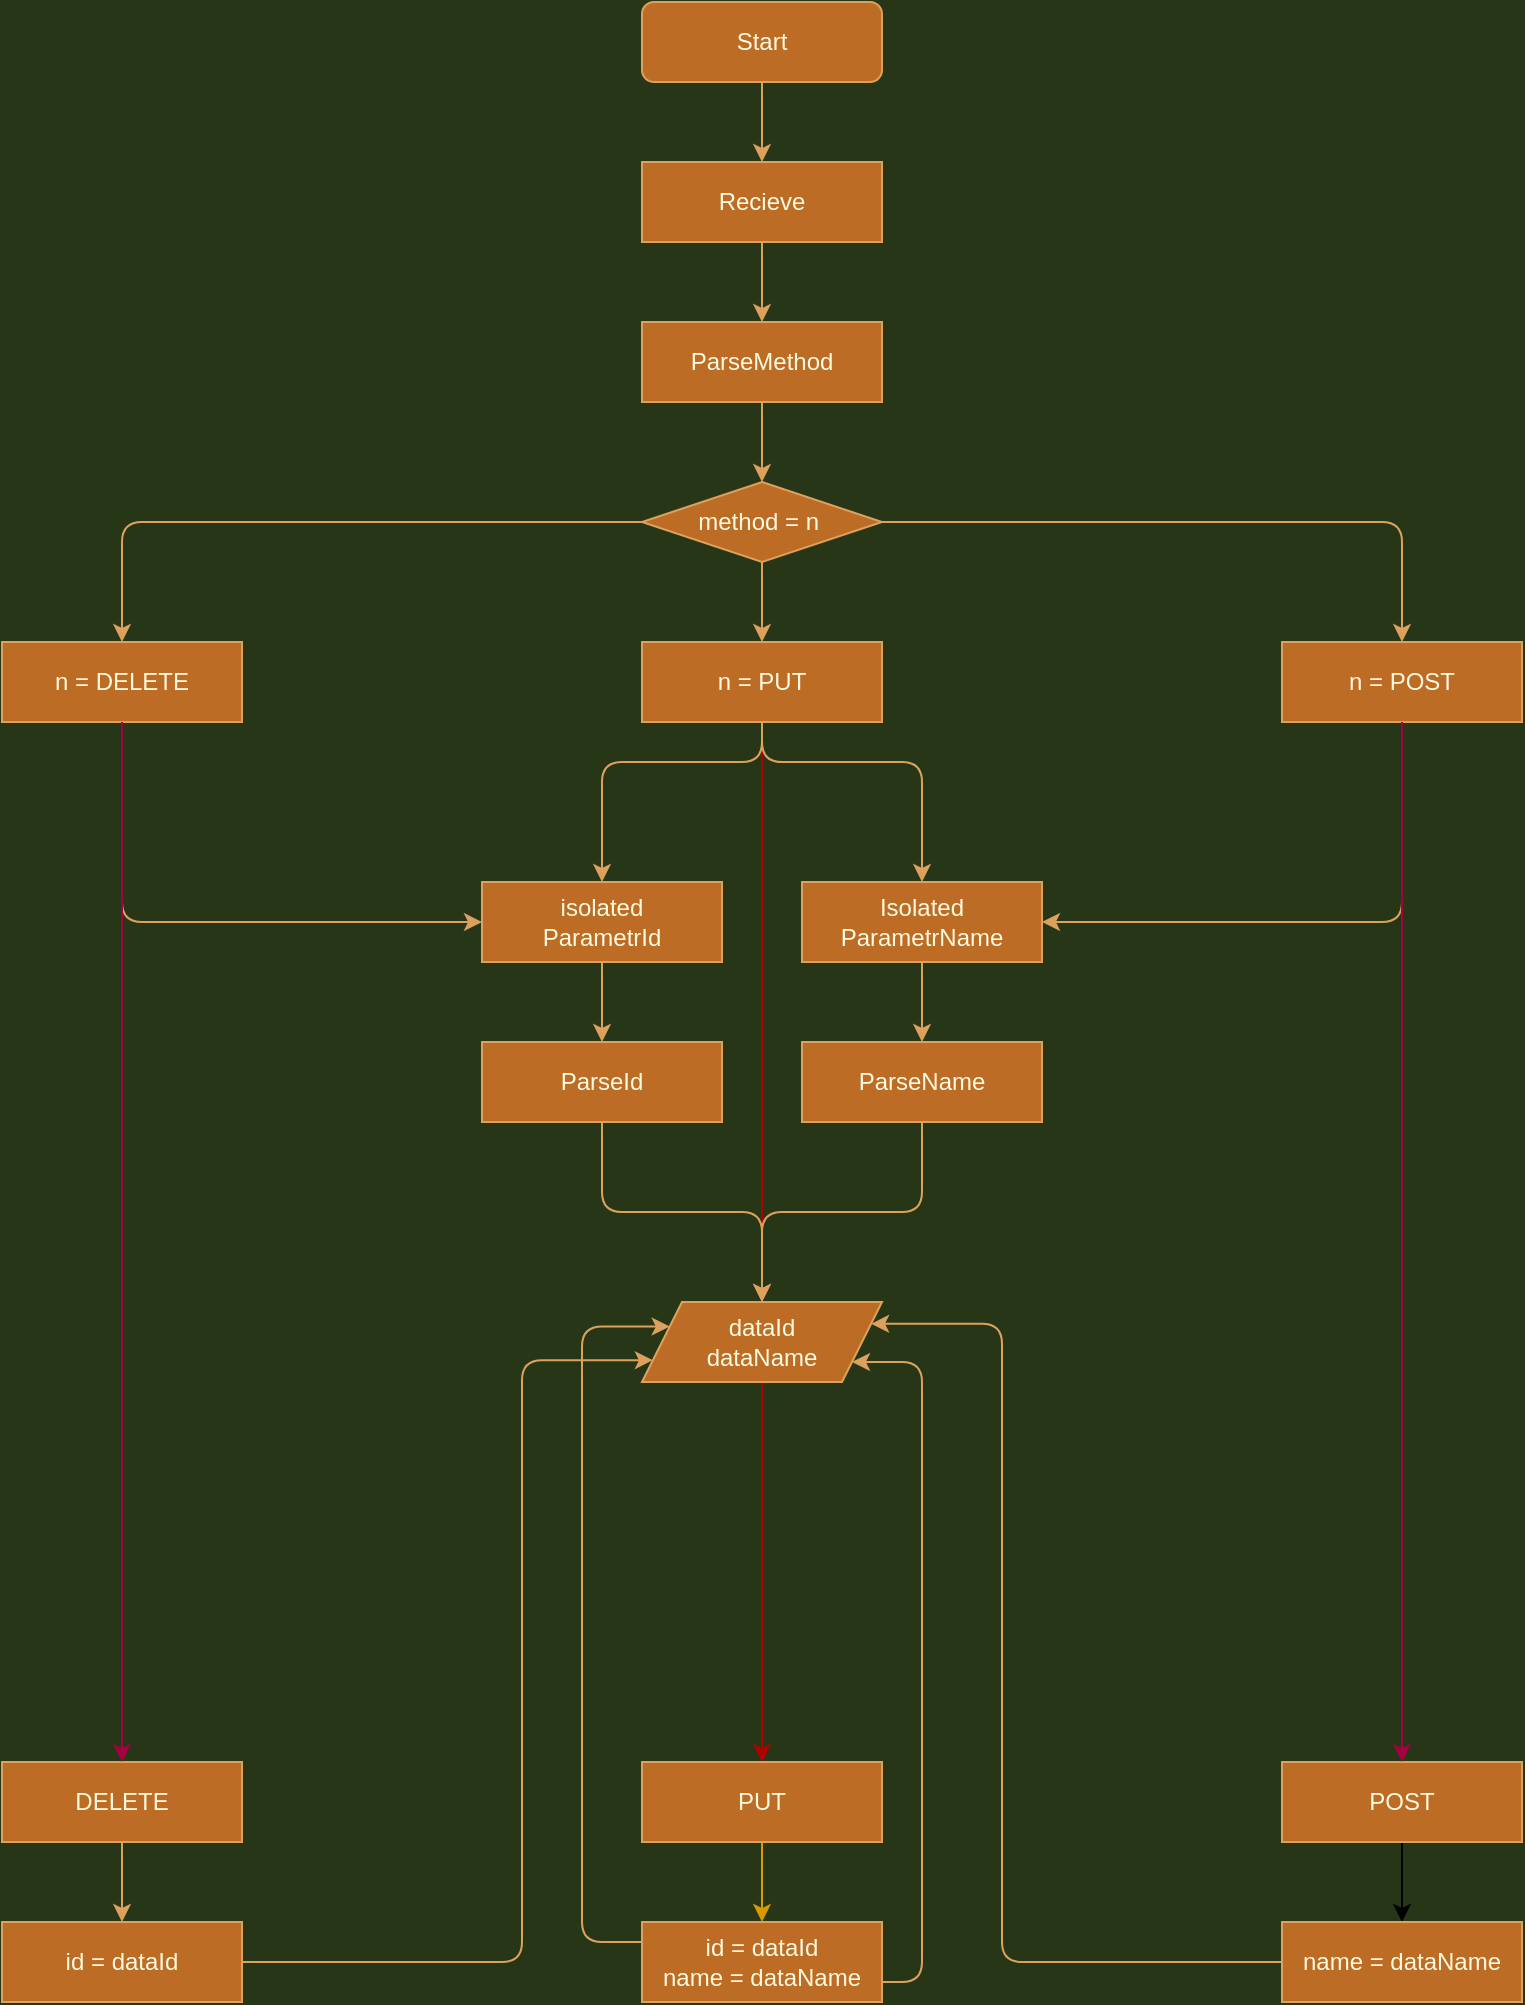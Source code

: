 <mxfile version="13.8.0" type="github">
  <diagram id="6xcXNCe8cQLP_P8vVS-I" name="Page-1">
    <mxGraphModel dx="862" dy="1596" grid="1" gridSize="10" guides="1" tooltips="1" connect="1" arrows="1" fold="1" page="1" pageScale="1" pageWidth="827" pageHeight="1169" background="#283618" math="0" shadow="0">
      <root>
        <mxCell id="0" />
        <mxCell id="1" parent="0" />
        <mxCell id="u4cj8cOvkzB2vAJ4iloq-74" value="" style="edgeStyle=orthogonalEdgeStyle;curved=0;rounded=1;sketch=0;orthogonalLoop=1;jettySize=auto;html=1;strokeColor=#B20000;fillColor=#e51400;fontColor=#FEFAE0;entryX=0.5;entryY=0;entryDx=0;entryDy=0;" parent="1" source="u4cj8cOvkzB2vAJ4iloq-20" target="u4cj8cOvkzB2vAJ4iloq-54" edge="1">
          <mxGeometry relative="1" as="geometry">
            <mxPoint x="420" y="390" as="sourcePoint" />
          </mxGeometry>
        </mxCell>
        <mxCell id="u4cj8cOvkzB2vAJ4iloq-2" value="Start" style="rounded=1;whiteSpace=wrap;html=1;fillColor=#BC6C25;strokeColor=#DDA15E;fontColor=#FEFAE0;" parent="1" vertex="1">
          <mxGeometry x="360" y="-440" width="120" height="40" as="geometry" />
        </mxCell>
        <mxCell id="u4cj8cOvkzB2vAJ4iloq-9" value="" style="endArrow=classic;html=1;strokeColor=#DDA15E;fillColor=#BC6C25;fontColor=#FEFAE0;entryX=0.5;entryY=0;entryDx=0;entryDy=0;" parent="1" source="u4cj8cOvkzB2vAJ4iloq-2" target="u4cj8cOvkzB2vAJ4iloq-10" edge="1">
          <mxGeometry width="50" height="50" relative="1" as="geometry">
            <mxPoint x="380" y="-300" as="sourcePoint" />
            <mxPoint x="414" y="-320" as="targetPoint" />
          </mxGeometry>
        </mxCell>
        <mxCell id="u4cj8cOvkzB2vAJ4iloq-12" value="" style="edgeStyle=orthogonalEdgeStyle;curved=0;rounded=1;sketch=0;orthogonalLoop=1;jettySize=auto;html=1;strokeColor=#DDA15E;fillColor=#BC6C25;fontColor=#FEFAE0;" parent="1" source="u4cj8cOvkzB2vAJ4iloq-10" target="u4cj8cOvkzB2vAJ4iloq-11" edge="1">
          <mxGeometry relative="1" as="geometry" />
        </mxCell>
        <mxCell id="u4cj8cOvkzB2vAJ4iloq-10" value="Recieve&lt;br&gt;" style="rounded=0;whiteSpace=wrap;html=1;sketch=0;strokeColor=#DDA15E;fillColor=#BC6C25;fontColor=#FEFAE0;" parent="1" vertex="1">
          <mxGeometry x="360" y="-360" width="120" height="40" as="geometry" />
        </mxCell>
        <mxCell id="u4cj8cOvkzB2vAJ4iloq-17" value="" style="edgeStyle=orthogonalEdgeStyle;curved=0;rounded=1;sketch=0;orthogonalLoop=1;jettySize=auto;html=1;strokeColor=#DDA15E;fillColor=#BC6C25;fontColor=#FEFAE0;" parent="1" source="u4cj8cOvkzB2vAJ4iloq-11" target="u4cj8cOvkzB2vAJ4iloq-16" edge="1">
          <mxGeometry relative="1" as="geometry" />
        </mxCell>
        <mxCell id="u4cj8cOvkzB2vAJ4iloq-11" value="ParseMethod" style="rounded=0;whiteSpace=wrap;html=1;sketch=0;strokeColor=#DDA15E;fillColor=#BC6C25;fontColor=#FEFAE0;" parent="1" vertex="1">
          <mxGeometry x="360" y="-280" width="120" height="40" as="geometry" />
        </mxCell>
        <mxCell id="u4cj8cOvkzB2vAJ4iloq-13" style="edgeStyle=orthogonalEdgeStyle;curved=0;rounded=1;sketch=0;orthogonalLoop=1;jettySize=auto;html=1;exitX=0.5;exitY=1;exitDx=0;exitDy=0;strokeColor=#DDA15E;fillColor=#BC6C25;fontColor=#FEFAE0;" parent="1" source="u4cj8cOvkzB2vAJ4iloq-10" target="u4cj8cOvkzB2vAJ4iloq-10" edge="1">
          <mxGeometry relative="1" as="geometry" />
        </mxCell>
        <mxCell id="u4cj8cOvkzB2vAJ4iloq-21" value="" style="edgeStyle=orthogonalEdgeStyle;curved=0;rounded=1;sketch=0;orthogonalLoop=1;jettySize=auto;html=1;strokeColor=#DDA15E;fillColor=#BC6C25;fontColor=#FEFAE0;" parent="1" source="u4cj8cOvkzB2vAJ4iloq-16" target="u4cj8cOvkzB2vAJ4iloq-20" edge="1">
          <mxGeometry relative="1" as="geometry" />
        </mxCell>
        <mxCell id="u4cj8cOvkzB2vAJ4iloq-22" style="edgeStyle=orthogonalEdgeStyle;curved=0;rounded=1;sketch=0;orthogonalLoop=1;jettySize=auto;html=1;strokeColor=#DDA15E;fillColor=#BC6C25;fontColor=#FEFAE0;entryX=0.5;entryY=0;entryDx=0;entryDy=0;" parent="1" source="u4cj8cOvkzB2vAJ4iloq-16" target="u4cj8cOvkzB2vAJ4iloq-18" edge="1">
          <mxGeometry relative="1" as="geometry">
            <mxPoint x="100" y="-180" as="targetPoint" />
          </mxGeometry>
        </mxCell>
        <mxCell id="u4cj8cOvkzB2vAJ4iloq-67" style="edgeStyle=orthogonalEdgeStyle;curved=0;rounded=1;sketch=0;orthogonalLoop=1;jettySize=auto;html=1;strokeColor=#DDA15E;fillColor=#BC6C25;fontColor=#FEFAE0;entryX=0.5;entryY=0;entryDx=0;entryDy=0;" parent="1" source="u4cj8cOvkzB2vAJ4iloq-16" target="u4cj8cOvkzB2vAJ4iloq-66" edge="1">
          <mxGeometry relative="1" as="geometry">
            <mxPoint x="740" y="-180" as="targetPoint" />
          </mxGeometry>
        </mxCell>
        <mxCell id="u4cj8cOvkzB2vAJ4iloq-16" value="method = n&amp;nbsp;" style="rhombus;whiteSpace=wrap;html=1;rounded=0;sketch=0;strokeColor=#DDA15E;fillColor=#BC6C25;fontColor=#FEFAE0;" parent="1" vertex="1">
          <mxGeometry x="360" y="-200" width="120" height="40" as="geometry" />
        </mxCell>
        <mxCell id="u4cj8cOvkzB2vAJ4iloq-25" value="" style="edgeStyle=orthogonalEdgeStyle;curved=0;rounded=1;sketch=0;orthogonalLoop=1;jettySize=auto;html=1;strokeColor=#DDA15E;fillColor=#BC6C25;fontColor=#FEFAE0;entryX=0;entryY=0.5;entryDx=0;entryDy=0;exitX=0.5;exitY=1;exitDx=0;exitDy=0;" parent="1" source="u4cj8cOvkzB2vAJ4iloq-18" target="u4cj8cOvkzB2vAJ4iloq-29" edge="1">
          <mxGeometry relative="1" as="geometry">
            <mxPoint x="100" y="20" as="targetPoint" />
          </mxGeometry>
        </mxCell>
        <mxCell id="u4cj8cOvkzB2vAJ4iloq-18" value="n = DELETE" style="rounded=0;whiteSpace=wrap;html=1;sketch=0;strokeColor=#DDA15E;fillColor=#BC6C25;fontColor=#FEFAE0;" parent="1" vertex="1">
          <mxGeometry x="40" y="-120" width="120" height="40" as="geometry" />
        </mxCell>
        <mxCell id="u4cj8cOvkzB2vAJ4iloq-37" value="" style="edgeStyle=orthogonalEdgeStyle;curved=0;rounded=1;sketch=0;orthogonalLoop=1;jettySize=auto;html=1;strokeColor=#DDA15E;fillColor=#BC6C25;fontColor=#FEFAE0;" parent="1" source="u4cj8cOvkzB2vAJ4iloq-20" target="u4cj8cOvkzB2vAJ4iloq-29" edge="1">
          <mxGeometry relative="1" as="geometry">
            <Array as="points">
              <mxPoint x="420" y="-60" />
              <mxPoint x="340" y="-60" />
            </Array>
          </mxGeometry>
        </mxCell>
        <mxCell id="u4cj8cOvkzB2vAJ4iloq-65" style="edgeStyle=orthogonalEdgeStyle;curved=0;rounded=1;sketch=0;orthogonalLoop=1;jettySize=auto;html=1;strokeColor=#DDA15E;fillColor=#BC6C25;fontColor=#FEFAE0;" parent="1" source="u4cj8cOvkzB2vAJ4iloq-20" target="u4cj8cOvkzB2vAJ4iloq-33" edge="1">
          <mxGeometry relative="1" as="geometry">
            <Array as="points">
              <mxPoint x="420" y="-60" />
              <mxPoint x="500" y="-60" />
            </Array>
          </mxGeometry>
        </mxCell>
        <mxCell id="u4cj8cOvkzB2vAJ4iloq-20" value="n = PUT" style="rounded=0;whiteSpace=wrap;html=1;sketch=0;strokeColor=#DDA15E;fillColor=#BC6C25;fontColor=#FEFAE0;" parent="1" vertex="1">
          <mxGeometry x="360" y="-120" width="120" height="40" as="geometry" />
        </mxCell>
        <mxCell id="u4cj8cOvkzB2vAJ4iloq-38" value="" style="edgeStyle=orthogonalEdgeStyle;curved=0;rounded=1;sketch=0;orthogonalLoop=1;jettySize=auto;html=1;strokeColor=#DDA15E;fillColor=#BC6C25;fontColor=#FEFAE0;" parent="1" source="u4cj8cOvkzB2vAJ4iloq-29" target="u4cj8cOvkzB2vAJ4iloq-30" edge="1">
          <mxGeometry relative="1" as="geometry" />
        </mxCell>
        <mxCell id="u4cj8cOvkzB2vAJ4iloq-29" value="isolated&lt;br&gt;ParametrId" style="rounded=0;whiteSpace=wrap;html=1;sketch=0;strokeColor=#DDA15E;fillColor=#BC6C25;fontColor=#FEFAE0;" parent="1" vertex="1">
          <mxGeometry x="280" width="120" height="40" as="geometry" />
        </mxCell>
        <mxCell id="u4cj8cOvkzB2vAJ4iloq-63" value="" style="edgeStyle=orthogonalEdgeStyle;curved=0;rounded=1;sketch=0;orthogonalLoop=1;jettySize=auto;html=1;strokeColor=#DDA15E;fillColor=#BC6C25;fontColor=#FEFAE0;" parent="1" source="u4cj8cOvkzB2vAJ4iloq-30" target="u4cj8cOvkzB2vAJ4iloq-61" edge="1">
          <mxGeometry relative="1" as="geometry" />
        </mxCell>
        <mxCell id="u4cj8cOvkzB2vAJ4iloq-30" value="ParseId" style="rounded=0;whiteSpace=wrap;html=1;sketch=0;strokeColor=#DDA15E;fillColor=#BC6C25;fontColor=#FEFAE0;" parent="1" vertex="1">
          <mxGeometry x="280" y="80" width="120" height="40" as="geometry" />
        </mxCell>
        <mxCell id="u4cj8cOvkzB2vAJ4iloq-60" value="" style="edgeStyle=orthogonalEdgeStyle;curved=0;rounded=1;sketch=0;orthogonalLoop=1;jettySize=auto;html=1;strokeColor=#DDA15E;fillColor=#BC6C25;fontColor=#FEFAE0;" parent="1" source="u4cj8cOvkzB2vAJ4iloq-33" target="u4cj8cOvkzB2vAJ4iloq-34" edge="1">
          <mxGeometry relative="1" as="geometry" />
        </mxCell>
        <mxCell id="u4cj8cOvkzB2vAJ4iloq-33" value="Isolated&lt;br&gt;ParametrName" style="rounded=0;whiteSpace=wrap;html=1;sketch=0;strokeColor=#DDA15E;fillColor=#BC6C25;fontColor=#FEFAE0;" parent="1" vertex="1">
          <mxGeometry x="440" width="120" height="40" as="geometry" />
        </mxCell>
        <mxCell id="u4cj8cOvkzB2vAJ4iloq-34" value="ParseName" style="rounded=0;whiteSpace=wrap;html=1;sketch=0;strokeColor=#DDA15E;fillColor=#BC6C25;fontColor=#FEFAE0;" parent="1" vertex="1">
          <mxGeometry x="440" y="80" width="120" height="40" as="geometry" />
        </mxCell>
        <mxCell id="u4cj8cOvkzB2vAJ4iloq-79" value="" style="edgeStyle=orthogonalEdgeStyle;curved=0;rounded=1;sketch=0;orthogonalLoop=1;jettySize=auto;html=1;strokeColor=#DDA15E;fillColor=#BC6C25;fontColor=#FEFAE0;" parent="1" source="u4cj8cOvkzB2vAJ4iloq-49" target="u4cj8cOvkzB2vAJ4iloq-56" edge="1">
          <mxGeometry relative="1" as="geometry" />
        </mxCell>
        <mxCell id="u4cj8cOvkzB2vAJ4iloq-49" value="DELETE&lt;br&gt;" style="rounded=0;whiteSpace=wrap;html=1;sketch=0;strokeColor=#DDA15E;fillColor=#BC6C25;fontColor=#FEFAE0;" parent="1" vertex="1">
          <mxGeometry x="40" y="440" width="120" height="40" as="geometry" />
        </mxCell>
        <mxCell id="oNktxfxEN7Iew2t3d9rl-12" value="" style="edgeStyle=orthogonalEdgeStyle;rounded=0;orthogonalLoop=1;jettySize=auto;html=1;fillColor=#ffe6cc;strokeColor=#d79b00;" edge="1" parent="1" source="u4cj8cOvkzB2vAJ4iloq-54" target="u4cj8cOvkzB2vAJ4iloq-84">
          <mxGeometry relative="1" as="geometry" />
        </mxCell>
        <mxCell id="u4cj8cOvkzB2vAJ4iloq-54" value="PUT" style="rounded=0;whiteSpace=wrap;html=1;sketch=0;strokeColor=#DDA15E;fillColor=#BC6C25;fontColor=#FEFAE0;" parent="1" vertex="1">
          <mxGeometry x="360" y="440" width="120" height="40" as="geometry" />
        </mxCell>
        <mxCell id="oNktxfxEN7Iew2t3d9rl-8" value="" style="edgeStyle=orthogonalEdgeStyle;rounded=0;orthogonalLoop=1;jettySize=auto;html=1;" edge="1" parent="1" source="u4cj8cOvkzB2vAJ4iloq-55" target="u4cj8cOvkzB2vAJ4iloq-82">
          <mxGeometry relative="1" as="geometry" />
        </mxCell>
        <mxCell id="u4cj8cOvkzB2vAJ4iloq-55" value="POST" style="rounded=0;whiteSpace=wrap;html=1;sketch=0;strokeColor=#DDA15E;fillColor=#BC6C25;fontColor=#FEFAE0;" parent="1" vertex="1">
          <mxGeometry x="680" y="440" width="120" height="40" as="geometry" />
        </mxCell>
        <mxCell id="u4cj8cOvkzB2vAJ4iloq-80" style="edgeStyle=orthogonalEdgeStyle;curved=0;rounded=1;sketch=0;orthogonalLoop=1;jettySize=auto;html=1;strokeColor=#DDA15E;fillColor=#BC6C25;fontColor=#FEFAE0;entryX=0;entryY=0.75;entryDx=0;entryDy=0;" parent="1" source="u4cj8cOvkzB2vAJ4iloq-56" target="u4cj8cOvkzB2vAJ4iloq-61" edge="1">
          <mxGeometry relative="1" as="geometry">
            <mxPoint x="320" y="238" as="targetPoint" />
            <Array as="points">
              <mxPoint x="300" y="540" />
              <mxPoint x="300" y="239" />
            </Array>
          </mxGeometry>
        </mxCell>
        <mxCell id="u4cj8cOvkzB2vAJ4iloq-56" value="id = dataId" style="rounded=0;whiteSpace=wrap;html=1;sketch=0;strokeColor=#DDA15E;fillColor=#BC6C25;fontColor=#FEFAE0;" parent="1" vertex="1">
          <mxGeometry x="40" y="520" width="120" height="40" as="geometry" />
        </mxCell>
        <mxCell id="u4cj8cOvkzB2vAJ4iloq-61" value="dataId&lt;br&gt;dataName" style="shape=parallelogram;perimeter=parallelogramPerimeter;whiteSpace=wrap;html=1;fixedSize=1;rounded=0;sketch=0;strokeColor=#DDA15E;fillColor=#BC6C25;fontColor=#FEFAE0;" parent="1" vertex="1">
          <mxGeometry x="360" y="210" width="120" height="40" as="geometry" />
        </mxCell>
        <mxCell id="u4cj8cOvkzB2vAJ4iloq-62" value="" style="edgeStyle=orthogonalEdgeStyle;curved=0;rounded=1;sketch=0;orthogonalLoop=1;jettySize=auto;html=1;strokeColor=#DDA15E;fillColor=#BC6C25;fontColor=#FEFAE0;" parent="1" source="u4cj8cOvkzB2vAJ4iloq-34" target="u4cj8cOvkzB2vAJ4iloq-61" edge="1">
          <mxGeometry relative="1" as="geometry">
            <mxPoint x="440" y="60" as="sourcePoint" />
            <mxPoint x="420" y="320" as="targetPoint" />
            <Array as="points" />
          </mxGeometry>
        </mxCell>
        <mxCell id="u4cj8cOvkzB2vAJ4iloq-68" style="edgeStyle=orthogonalEdgeStyle;curved=0;rounded=1;sketch=0;orthogonalLoop=1;jettySize=auto;html=1;strokeColor=#DDA15E;fillColor=#BC6C25;fontColor=#FEFAE0;entryX=1;entryY=0.5;entryDx=0;entryDy=0;exitX=0.5;exitY=1;exitDx=0;exitDy=0;" parent="1" source="u4cj8cOvkzB2vAJ4iloq-66" target="u4cj8cOvkzB2vAJ4iloq-33" edge="1">
          <mxGeometry relative="1" as="geometry">
            <mxPoint x="740" y="20" as="targetPoint" />
          </mxGeometry>
        </mxCell>
        <mxCell id="u4cj8cOvkzB2vAJ4iloq-66" value="n = POST" style="rounded=0;whiteSpace=wrap;html=1;sketch=0;strokeColor=#DDA15E;fillColor=#BC6C25;fontColor=#FEFAE0;" parent="1" vertex="1">
          <mxGeometry x="680" y="-120" width="120" height="40" as="geometry" />
        </mxCell>
        <mxCell id="u4cj8cOvkzB2vAJ4iloq-70" style="edgeStyle=orthogonalEdgeStyle;curved=0;rounded=1;sketch=0;orthogonalLoop=1;jettySize=auto;html=1;exitX=0.5;exitY=1;exitDx=0;exitDy=0;strokeColor=#DDA15E;fillColor=#BC6C25;fontColor=#FEFAE0;" parent="1" edge="1">
          <mxGeometry relative="1" as="geometry">
            <mxPoint x="420" y="390" as="sourcePoint" />
            <mxPoint x="420" y="390" as="targetPoint" />
          </mxGeometry>
        </mxCell>
        <mxCell id="u4cj8cOvkzB2vAJ4iloq-72" style="edgeStyle=orthogonalEdgeStyle;curved=0;rounded=1;sketch=0;orthogonalLoop=1;jettySize=auto;html=1;exitX=0.5;exitY=1;exitDx=0;exitDy=0;strokeColor=#DDA15E;fillColor=#BC6C25;fontColor=#FEFAE0;" parent="1" edge="1">
          <mxGeometry relative="1" as="geometry">
            <mxPoint x="420" y="390" as="sourcePoint" />
            <mxPoint x="420" y="390" as="targetPoint" />
          </mxGeometry>
        </mxCell>
        <mxCell id="u4cj8cOvkzB2vAJ4iloq-83" style="edgeStyle=orthogonalEdgeStyle;curved=0;rounded=1;sketch=0;orthogonalLoop=1;jettySize=auto;html=1;strokeColor=#DDA15E;fillColor=#BC6C25;fontColor=#FEFAE0;entryX=1;entryY=0.25;entryDx=0;entryDy=0;" parent="1" source="u4cj8cOvkzB2vAJ4iloq-82" target="u4cj8cOvkzB2vAJ4iloq-61" edge="1">
          <mxGeometry relative="1" as="geometry">
            <mxPoint x="560" y="230" as="targetPoint" />
            <Array as="points">
              <mxPoint x="540" y="540" />
              <mxPoint x="540" y="221" />
            </Array>
          </mxGeometry>
        </mxCell>
        <mxCell id="u4cj8cOvkzB2vAJ4iloq-82" value="name = dataName" style="rounded=0;whiteSpace=wrap;html=1;sketch=0;strokeColor=#DDA15E;fillColor=#BC6C25;fontColor=#FEFAE0;" parent="1" vertex="1">
          <mxGeometry x="680" y="520" width="120" height="40" as="geometry" />
        </mxCell>
        <mxCell id="u4cj8cOvkzB2vAJ4iloq-85" style="edgeStyle=orthogonalEdgeStyle;curved=0;rounded=1;sketch=0;orthogonalLoop=1;jettySize=auto;html=1;strokeColor=#DDA15E;fillColor=#BC6C25;fontColor=#FEFAE0;entryX=0;entryY=0.25;entryDx=0;entryDy=0;" parent="1" source="u4cj8cOvkzB2vAJ4iloq-84" target="u4cj8cOvkzB2vAJ4iloq-61" edge="1">
          <mxGeometry relative="1" as="geometry">
            <mxPoint x="360" y="240" as="targetPoint" />
            <Array as="points">
              <mxPoint x="330" y="530" />
              <mxPoint x="330" y="222" />
            </Array>
          </mxGeometry>
        </mxCell>
        <mxCell id="u4cj8cOvkzB2vAJ4iloq-87" style="edgeStyle=orthogonalEdgeStyle;curved=0;rounded=1;sketch=0;orthogonalLoop=1;jettySize=auto;html=1;strokeColor=#DDA15E;fillColor=#BC6C25;fontColor=#FEFAE0;exitX=1;exitY=0.75;exitDx=0;exitDy=0;" parent="1" source="u4cj8cOvkzB2vAJ4iloq-84" target="u4cj8cOvkzB2vAJ4iloq-61" edge="1">
          <mxGeometry relative="1" as="geometry">
            <mxPoint x="480" y="220" as="targetPoint" />
            <Array as="points">
              <mxPoint x="500" y="550" />
              <mxPoint x="500" y="240" />
            </Array>
          </mxGeometry>
        </mxCell>
        <mxCell id="u4cj8cOvkzB2vAJ4iloq-84" value="id = dataId&lt;br&gt;name = dataName" style="rounded=0;whiteSpace=wrap;html=1;sketch=0;strokeColor=#DDA15E;fillColor=#BC6C25;fontColor=#FEFAE0;" parent="1" vertex="1">
          <mxGeometry x="360" y="520" width="120" height="40" as="geometry" />
        </mxCell>
        <mxCell id="oNktxfxEN7Iew2t3d9rl-7" style="edgeStyle=orthogonalEdgeStyle;curved=0;rounded=1;sketch=0;orthogonalLoop=1;jettySize=auto;html=1;strokeColor=#A50040;fillColor=#d80073;fontColor=#FEFAE0;" edge="1" parent="1" target="u4cj8cOvkzB2vAJ4iloq-49">
          <mxGeometry relative="1" as="geometry">
            <mxPoint x="360" y="-30" as="targetPoint" />
            <mxPoint x="100" y="-80" as="sourcePoint" />
            <Array as="points">
              <mxPoint x="100" y="-40" />
              <mxPoint x="100" y="-40" />
            </Array>
          </mxGeometry>
        </mxCell>
        <mxCell id="oNktxfxEN7Iew2t3d9rl-11" style="edgeStyle=orthogonalEdgeStyle;curved=0;rounded=1;sketch=0;orthogonalLoop=1;jettySize=auto;html=1;strokeColor=#A50040;fillColor=#d80073;fontColor=#FEFAE0;exitX=0.5;exitY=1;exitDx=0;exitDy=0;entryX=0.5;entryY=0;entryDx=0;entryDy=0;" edge="1" parent="1" source="u4cj8cOvkzB2vAJ4iloq-66" target="u4cj8cOvkzB2vAJ4iloq-55">
          <mxGeometry relative="1" as="geometry">
            <mxPoint x="740" y="430" as="targetPoint" />
            <mxPoint x="750" y="-70" as="sourcePoint" />
            <Array as="points" />
          </mxGeometry>
        </mxCell>
      </root>
    </mxGraphModel>
  </diagram>
</mxfile>
